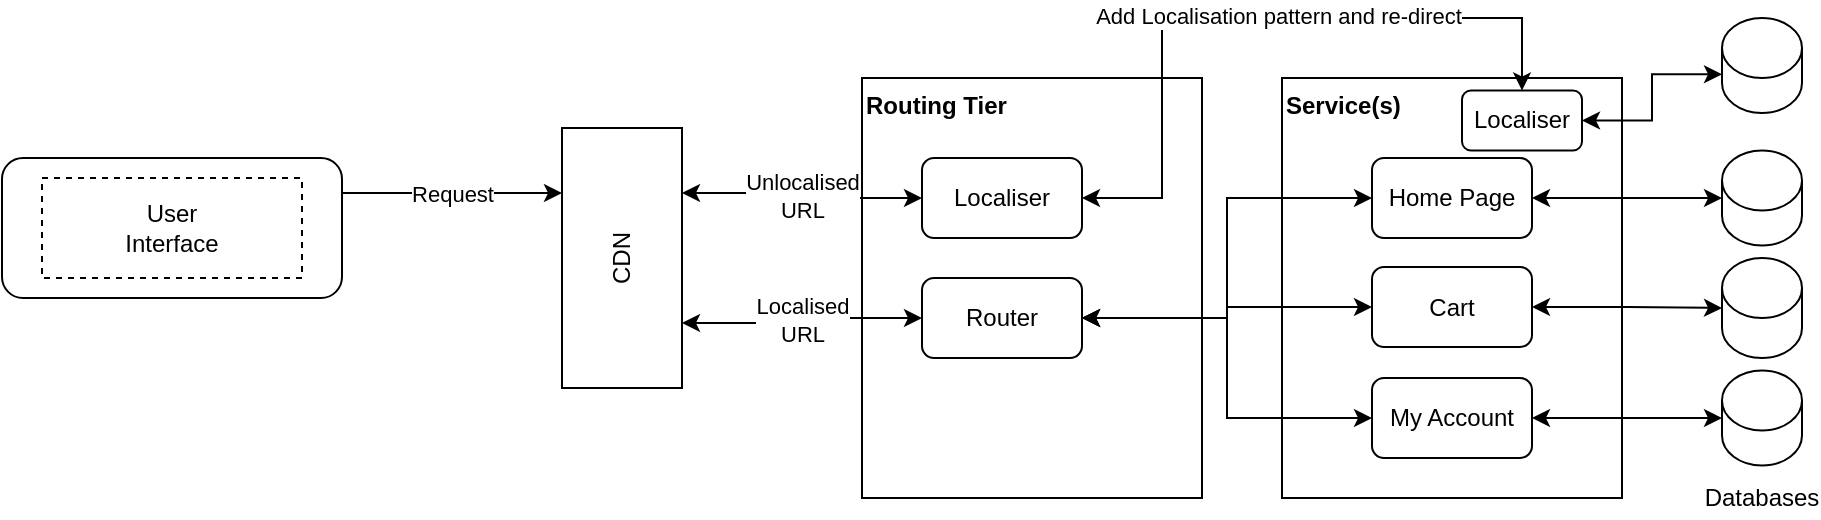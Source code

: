 <mxfile version="14.6.3" type="device"><diagram id="e-iOIYnoURGSy8TIMZxn" name="Web Architecture Assignment"><mxGraphModel dx="2889" dy="1066" grid="1" gridSize="10" guides="1" tooltips="1" connect="1" arrows="1" fold="1" page="1" pageScale="1" pageWidth="827" pageHeight="1169" math="0" shadow="0"><root><mxCell id="DYBj7SFNI3fi2ygyQjyr-0"/><mxCell id="DYBj7SFNI3fi2ygyQjyr-1" parent="DYBj7SFNI3fi2ygyQjyr-0"/><mxCell id="xH4wocXOni9fmEtbOf0n-9" value="Request" style="edgeStyle=orthogonalEdgeStyle;rounded=0;orthogonalLoop=1;jettySize=auto;html=1;exitX=1;exitY=0.25;exitDx=0;exitDy=0;entryX=0.75;entryY=0;entryDx=0;entryDy=0;" parent="DYBj7SFNI3fi2ygyQjyr-1" source="xH4wocXOni9fmEtbOf0n-2" target="xH4wocXOni9fmEtbOf0n-6" edge="1"><mxGeometry relative="1" as="geometry"/></mxCell><mxCell id="xH4wocXOni9fmEtbOf0n-2" value="" style="rounded=1;whiteSpace=wrap;html=1;" parent="DYBj7SFNI3fi2ygyQjyr-1" vertex="1"><mxGeometry x="-210" y="490" width="170" height="70" as="geometry"/></mxCell><mxCell id="xH4wocXOni9fmEtbOf0n-3" value="User&lt;br&gt;Interface" style="rounded=0;whiteSpace=wrap;html=1;dashed=1;" parent="DYBj7SFNI3fi2ygyQjyr-1" vertex="1"><mxGeometry x="-190" y="500" width="130" height="50" as="geometry"/></mxCell><mxCell id="xH4wocXOni9fmEtbOf0n-4" value="Routing Tier" style="rounded=0;whiteSpace=wrap;html=1;align=left;verticalAlign=top;fontStyle=1" parent="DYBj7SFNI3fi2ygyQjyr-1" vertex="1"><mxGeometry x="220" y="450" width="170" height="210" as="geometry"/></mxCell><mxCell id="xH4wocXOni9fmEtbOf0n-5" value="Localiser" style="rounded=1;whiteSpace=wrap;html=1;align=center;" parent="DYBj7SFNI3fi2ygyQjyr-1" vertex="1"><mxGeometry x="250" y="490" width="80" height="40" as="geometry"/></mxCell><mxCell id="xH4wocXOni9fmEtbOf0n-14" value="Unlocalised &lt;br&gt;URL" style="edgeStyle=orthogonalEdgeStyle;rounded=0;orthogonalLoop=1;jettySize=auto;html=1;exitX=0.75;exitY=1;exitDx=0;exitDy=0;entryX=0;entryY=0.5;entryDx=0;entryDy=0;startArrow=classic;startFill=1;" parent="DYBj7SFNI3fi2ygyQjyr-1" source="xH4wocXOni9fmEtbOf0n-6" target="xH4wocXOni9fmEtbOf0n-5" edge="1"><mxGeometry relative="1" as="geometry"/></mxCell><mxCell id="xH4wocXOni9fmEtbOf0n-15" value="Localised&lt;br&gt;URL" style="edgeStyle=orthogonalEdgeStyle;rounded=0;orthogonalLoop=1;jettySize=auto;html=1;exitX=0.25;exitY=1;exitDx=0;exitDy=0;entryX=0;entryY=0.5;entryDx=0;entryDy=0;startArrow=classic;startFill=1;" parent="DYBj7SFNI3fi2ygyQjyr-1" source="xH4wocXOni9fmEtbOf0n-6" target="xH4wocXOni9fmEtbOf0n-7" edge="1"><mxGeometry relative="1" as="geometry"/></mxCell><mxCell id="xH4wocXOni9fmEtbOf0n-6" value="CDN" style="rounded=0;whiteSpace=wrap;html=1;align=center;rotation=-90;" parent="DYBj7SFNI3fi2ygyQjyr-1" vertex="1"><mxGeometry x="35" y="510" width="130" height="60" as="geometry"/></mxCell><mxCell id="xH4wocXOni9fmEtbOf0n-7" value="Router" style="rounded=1;whiteSpace=wrap;html=1;align=center;" parent="DYBj7SFNI3fi2ygyQjyr-1" vertex="1"><mxGeometry x="250" y="550" width="80" height="40" as="geometry"/></mxCell><mxCell id="xH4wocXOni9fmEtbOf0n-10" value="Service(s)" style="rounded=0;whiteSpace=wrap;html=1;align=left;verticalAlign=top;fontStyle=1" parent="DYBj7SFNI3fi2ygyQjyr-1" vertex="1"><mxGeometry x="430" y="450" width="170" height="210" as="geometry"/></mxCell><mxCell id="xH4wocXOni9fmEtbOf0n-22" style="edgeStyle=orthogonalEdgeStyle;rounded=0;orthogonalLoop=1;jettySize=auto;html=1;exitX=1;exitY=0.5;exitDx=0;exitDy=0;startArrow=classic;startFill=1;" parent="DYBj7SFNI3fi2ygyQjyr-1" source="xH4wocXOni9fmEtbOf0n-11" target="xH4wocXOni9fmEtbOf0n-26" edge="1"><mxGeometry relative="1" as="geometry"><mxPoint x="630" y="555" as="targetPoint"/></mxGeometry></mxCell><mxCell id="xH4wocXOni9fmEtbOf0n-11" value="Home Page" style="rounded=1;whiteSpace=wrap;html=1;align=center;" parent="DYBj7SFNI3fi2ygyQjyr-1" vertex="1"><mxGeometry x="475" y="490" width="80" height="40" as="geometry"/></mxCell><mxCell id="xH4wocXOni9fmEtbOf0n-23" style="edgeStyle=orthogonalEdgeStyle;rounded=0;orthogonalLoop=1;jettySize=auto;html=1;exitX=1;exitY=0.5;exitDx=0;exitDy=0;entryX=0;entryY=0.5;entryDx=0;entryDy=0;startArrow=classic;startFill=1;entryPerimeter=0;" parent="DYBj7SFNI3fi2ygyQjyr-1" source="xH4wocXOni9fmEtbOf0n-12" target="xH4wocXOni9fmEtbOf0n-27" edge="1"><mxGeometry relative="1" as="geometry"><mxPoint x="630" y="555" as="targetPoint"/></mxGeometry></mxCell><mxCell id="xH4wocXOni9fmEtbOf0n-12" value="Cart" style="rounded=1;whiteSpace=wrap;html=1;align=center;" parent="DYBj7SFNI3fi2ygyQjyr-1" vertex="1"><mxGeometry x="475" y="544.5" width="80" height="40" as="geometry"/></mxCell><mxCell id="xH4wocXOni9fmEtbOf0n-25" style="edgeStyle=orthogonalEdgeStyle;rounded=0;orthogonalLoop=1;jettySize=auto;html=1;exitX=1;exitY=0.5;exitDx=0;exitDy=0;entryX=0;entryY=0.5;entryDx=0;entryDy=0;startArrow=classic;startFill=1;entryPerimeter=0;" parent="DYBj7SFNI3fi2ygyQjyr-1" source="xH4wocXOni9fmEtbOf0n-13" target="xH4wocXOni9fmEtbOf0n-28" edge="1"><mxGeometry relative="1" as="geometry"><mxPoint x="630" y="555" as="targetPoint"/></mxGeometry></mxCell><mxCell id="xH4wocXOni9fmEtbOf0n-13" value="My Account" style="rounded=1;whiteSpace=wrap;html=1;align=center;" parent="DYBj7SFNI3fi2ygyQjyr-1" vertex="1"><mxGeometry x="475" y="600" width="80" height="40" as="geometry"/></mxCell><mxCell id="xH4wocXOni9fmEtbOf0n-17" style="edgeStyle=orthogonalEdgeStyle;rounded=0;orthogonalLoop=1;jettySize=auto;html=1;exitX=1;exitY=0.5;exitDx=0;exitDy=0;startArrow=classic;startFill=1;" parent="DYBj7SFNI3fi2ygyQjyr-1" source="xH4wocXOni9fmEtbOf0n-7" target="xH4wocXOni9fmEtbOf0n-12" edge="1"><mxGeometry relative="1" as="geometry"/></mxCell><mxCell id="xH4wocXOni9fmEtbOf0n-16" style="edgeStyle=orthogonalEdgeStyle;rounded=0;orthogonalLoop=1;jettySize=auto;html=1;exitX=1;exitY=0.5;exitDx=0;exitDy=0;entryX=0;entryY=0.5;entryDx=0;entryDy=0;startArrow=classic;startFill=1;" parent="DYBj7SFNI3fi2ygyQjyr-1" source="xH4wocXOni9fmEtbOf0n-7" target="xH4wocXOni9fmEtbOf0n-11" edge="1"><mxGeometry relative="1" as="geometry"/></mxCell><mxCell id="xH4wocXOni9fmEtbOf0n-18" style="edgeStyle=orthogonalEdgeStyle;rounded=0;orthogonalLoop=1;jettySize=auto;html=1;exitX=1;exitY=0.5;exitDx=0;exitDy=0;entryX=0;entryY=0.5;entryDx=0;entryDy=0;startArrow=classic;startFill=1;" parent="DYBj7SFNI3fi2ygyQjyr-1" source="xH4wocXOni9fmEtbOf0n-7" target="xH4wocXOni9fmEtbOf0n-13" edge="1"><mxGeometry relative="1" as="geometry"/></mxCell><mxCell id="xH4wocXOni9fmEtbOf0n-26" value="" style="shape=cylinder3;whiteSpace=wrap;html=1;boundedLbl=1;backgroundOutline=1;size=15;align=center;" parent="DYBj7SFNI3fi2ygyQjyr-1" vertex="1"><mxGeometry x="650" y="486.25" width="40" height="47.5" as="geometry"/></mxCell><mxCell id="xH4wocXOni9fmEtbOf0n-27" value="" style="shape=cylinder3;whiteSpace=wrap;html=1;boundedLbl=1;backgroundOutline=1;size=15;align=center;" parent="DYBj7SFNI3fi2ygyQjyr-1" vertex="1"><mxGeometry x="650" y="540" width="40" height="50" as="geometry"/></mxCell><mxCell id="xH4wocXOni9fmEtbOf0n-28" value="" style="shape=cylinder3;whiteSpace=wrap;html=1;boundedLbl=1;backgroundOutline=1;size=15;align=center;" parent="DYBj7SFNI3fi2ygyQjyr-1" vertex="1"><mxGeometry x="650" y="596.25" width="40" height="47.5" as="geometry"/></mxCell><mxCell id="xH4wocXOni9fmEtbOf0n-31" value="Databases" style="text;html=1;strokeColor=none;fillColor=none;align=center;verticalAlign=middle;whiteSpace=wrap;rounded=0;" parent="DYBj7SFNI3fi2ygyQjyr-1" vertex="1"><mxGeometry x="650" y="650" width="40" height="20" as="geometry"/></mxCell><mxCell id="xH4wocXOni9fmEtbOf0n-34" style="edgeStyle=orthogonalEdgeStyle;rounded=0;orthogonalLoop=1;jettySize=auto;html=1;exitX=1;exitY=0.5;exitDx=0;exitDy=0;entryX=0;entryY=0;entryDx=0;entryDy=28.125;entryPerimeter=0;startArrow=classic;startFill=1;" parent="DYBj7SFNI3fi2ygyQjyr-1" source="xH4wocXOni9fmEtbOf0n-32" target="xH4wocXOni9fmEtbOf0n-33" edge="1"><mxGeometry relative="1" as="geometry"/></mxCell><mxCell id="xH4wocXOni9fmEtbOf0n-32" value="Localiser" style="rounded=1;whiteSpace=wrap;html=1;align=center;" parent="DYBj7SFNI3fi2ygyQjyr-1" vertex="1"><mxGeometry x="520" y="456.25" width="60" height="30" as="geometry"/></mxCell><mxCell id="xH4wocXOni9fmEtbOf0n-20" style="edgeStyle=orthogonalEdgeStyle;rounded=0;orthogonalLoop=1;jettySize=auto;html=1;exitX=1;exitY=0.5;exitDx=0;exitDy=0;startArrow=classic;startFill=1;entryX=0.5;entryY=0;entryDx=0;entryDy=0;" parent="DYBj7SFNI3fi2ygyQjyr-1" source="xH4wocXOni9fmEtbOf0n-5" target="xH4wocXOni9fmEtbOf0n-32" edge="1"><mxGeometry relative="1" as="geometry"><mxPoint x="670" y="360" as="targetPoint"/><Array as="points"><mxPoint x="370" y="510"/><mxPoint x="370" y="420"/><mxPoint x="550" y="420"/></Array></mxGeometry></mxCell><mxCell id="xH4wocXOni9fmEtbOf0n-21" value="Add Localisation pattern and re-direct" style="edgeLabel;html=1;align=center;verticalAlign=middle;resizable=0;points=[];" parent="xH4wocXOni9fmEtbOf0n-20" vertex="1" connectable="0"><mxGeometry x="0.084" y="1" relative="1" as="geometry"><mxPoint as="offset"/></mxGeometry></mxCell><mxCell id="xH4wocXOni9fmEtbOf0n-33" value="" style="shape=cylinder3;whiteSpace=wrap;html=1;boundedLbl=1;backgroundOutline=1;size=15;align=center;" parent="DYBj7SFNI3fi2ygyQjyr-1" vertex="1"><mxGeometry x="650" y="420" width="40" height="47.5" as="geometry"/></mxCell></root></mxGraphModel></diagram></mxfile>